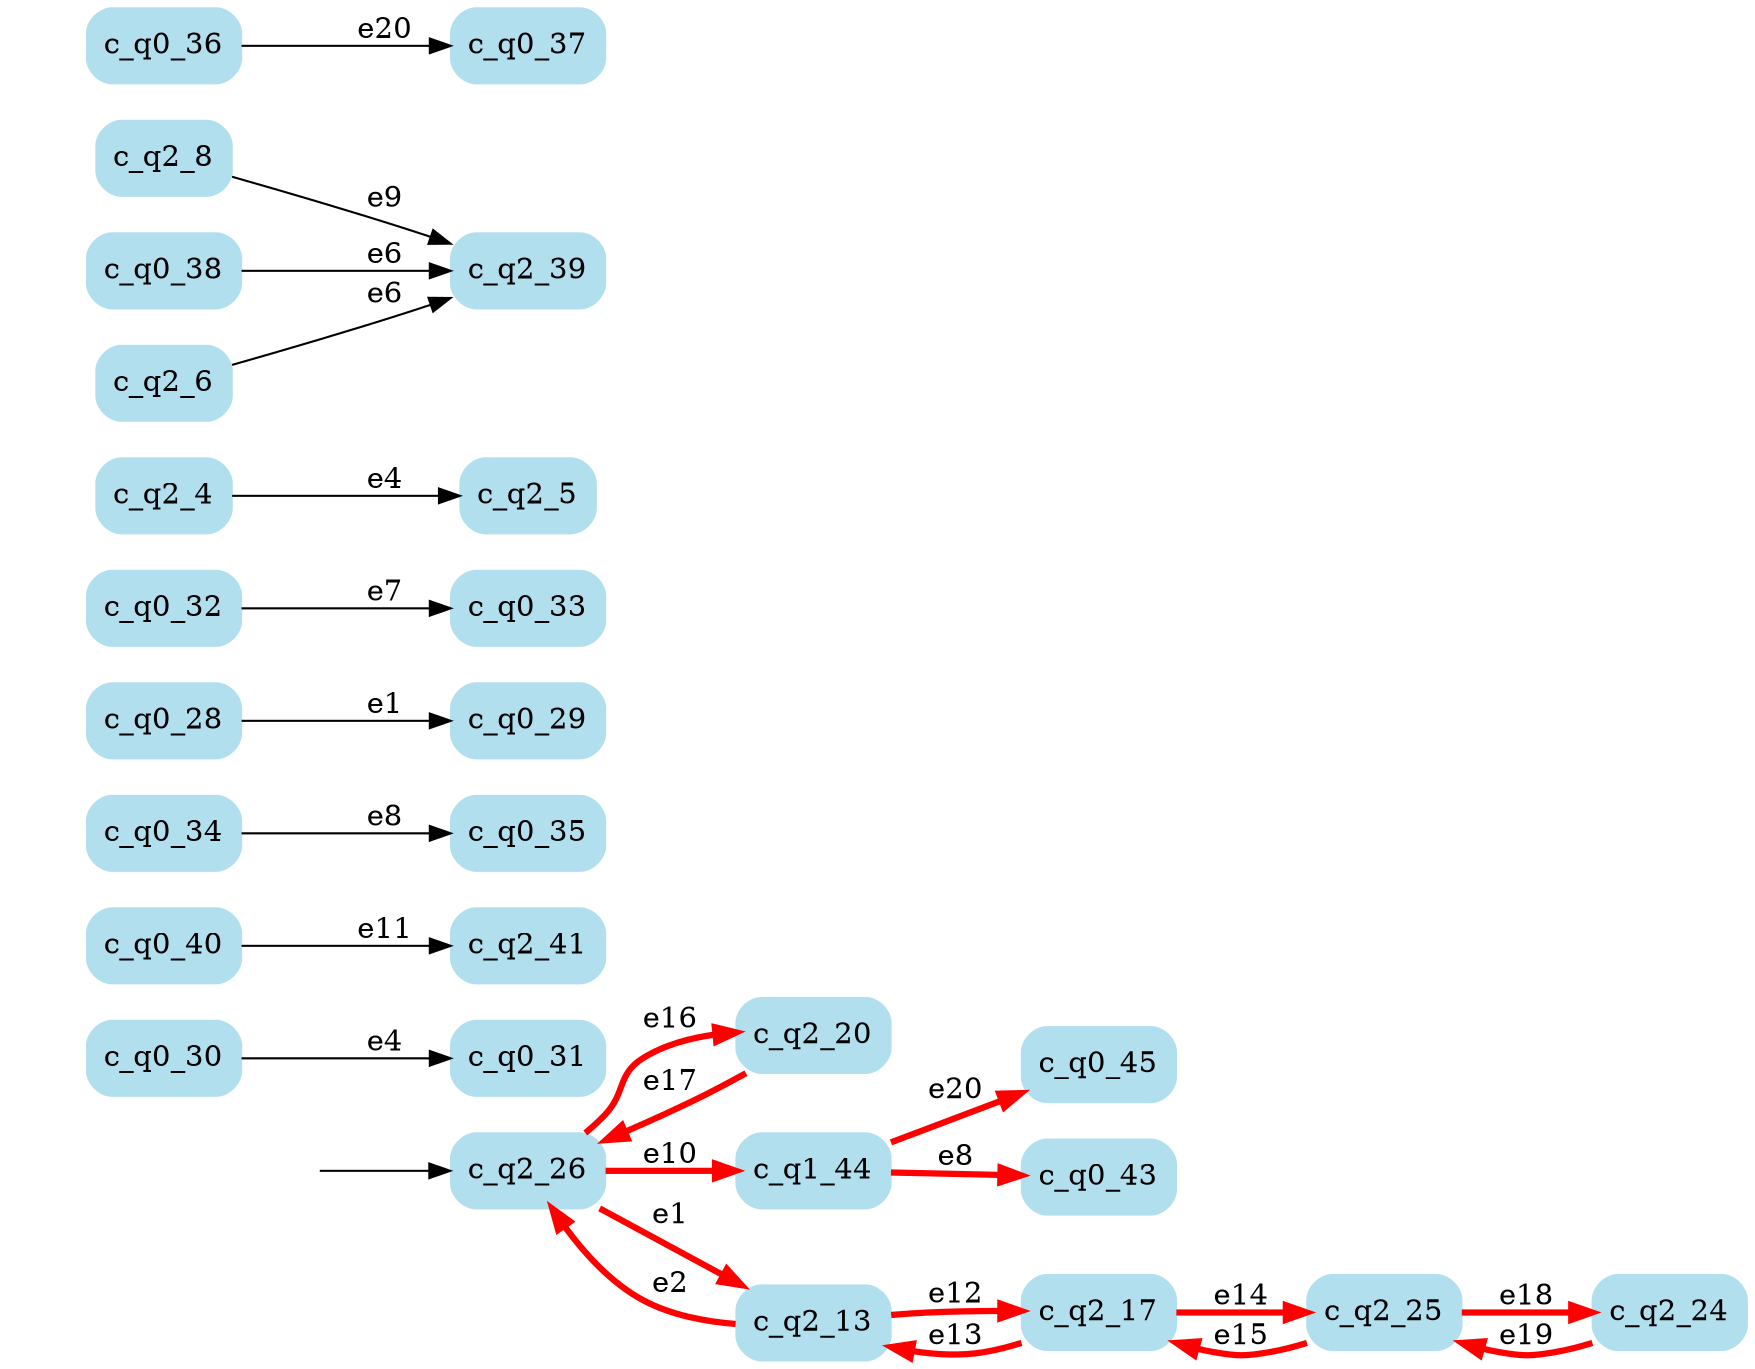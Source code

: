 digraph G {

	rankdir = LR;

	start_c_q2_26[style=invisible];

	node[shape=box, style="rounded, filled", color=lightblue2];

	c_q2_17[label="c_q2_17"];
	c_q0_31[label="c_q0_31"];
	c_q1_44[label="c_q1_44"];
	c_q2_25[label="c_q2_25"];
	c_q2_41[label="c_q2_41"];
	c_q0_45[label="c_q0_45"];
	c_q0_40[label="c_q0_40"];
	c_q0_43[label="c_q0_43"];
	c_q0_35[label="c_q0_35"];
	c_q0_29[label="c_q0_29"];
	c_q0_33[label="c_q0_33"];
	c_q2_4[label="c_q2_4"];
	c_q2_24[label="c_q2_24"];
	c_q0_32[label="c_q0_32"];
	c_q2_8[label="c_q2_8"];
	c_q2_20[label="c_q2_20"];
	c_q2_26[label="c_q2_26"];
	c_q0_34[label="c_q0_34"];
	c_q0_37[label="c_q0_37"];
	c_q0_38[label="c_q0_38"];
	c_q2_39[label="c_q2_39"];
	c_q2_6[label="c_q2_6"];
	c_q0_28[label="c_q0_28"];
	c_q2_13[label="c_q2_13"];
	c_q2_5[label="c_q2_5"];
	c_q0_36[label="c_q0_36"];
	c_q0_30[label="c_q0_30"];

	start_c_q2_26 -> c_q2_26;
	c_q2_26 -> c_q2_13[label="e1", penwidth=3, color=red];
	c_q2_13 -> c_q2_26[label="e2", penwidth=3, color=red];
	c_q2_4 -> c_q2_5[label="e4"];
	c_q2_6 -> c_q2_39[label="e6"];
	c_q2_8 -> c_q2_39[label="e9"];
	c_q2_13 -> c_q2_17[label="e12", penwidth=3, color=red];
	c_q2_17 -> c_q2_13[label="e13", penwidth=3, color=red];
	c_q2_17 -> c_q2_25[label="e14", penwidth=3, color=red];
	c_q2_25 -> c_q2_17[label="e15", penwidth=3, color=red];
	c_q2_26 -> c_q2_20[label="e16", penwidth=3, color=red];
	c_q2_20 -> c_q2_26[label="e17", penwidth=3, color=red];
	c_q2_25 -> c_q2_24[label="e18", penwidth=3, color=red];
	c_q2_24 -> c_q2_25[label="e19", penwidth=3, color=red];
	c_q2_26 -> c_q1_44[label="e10", penwidth=3, color=red];
	c_q0_28 -> c_q0_29[label="e1"];
	c_q0_30 -> c_q0_31[label="e4"];
	c_q0_32 -> c_q0_33[label="e7"];
	c_q0_34 -> c_q0_35[label="e8"];
	c_q0_36 -> c_q0_37[label="e20"];
	c_q0_38 -> c_q2_39[label="e6"];
	c_q0_40 -> c_q2_41[label="e11"];
	c_q1_44 -> c_q0_43[label="e8", penwidth=3, color=red];
	c_q1_44 -> c_q0_45[label="e20", penwidth=3, color=red];

}